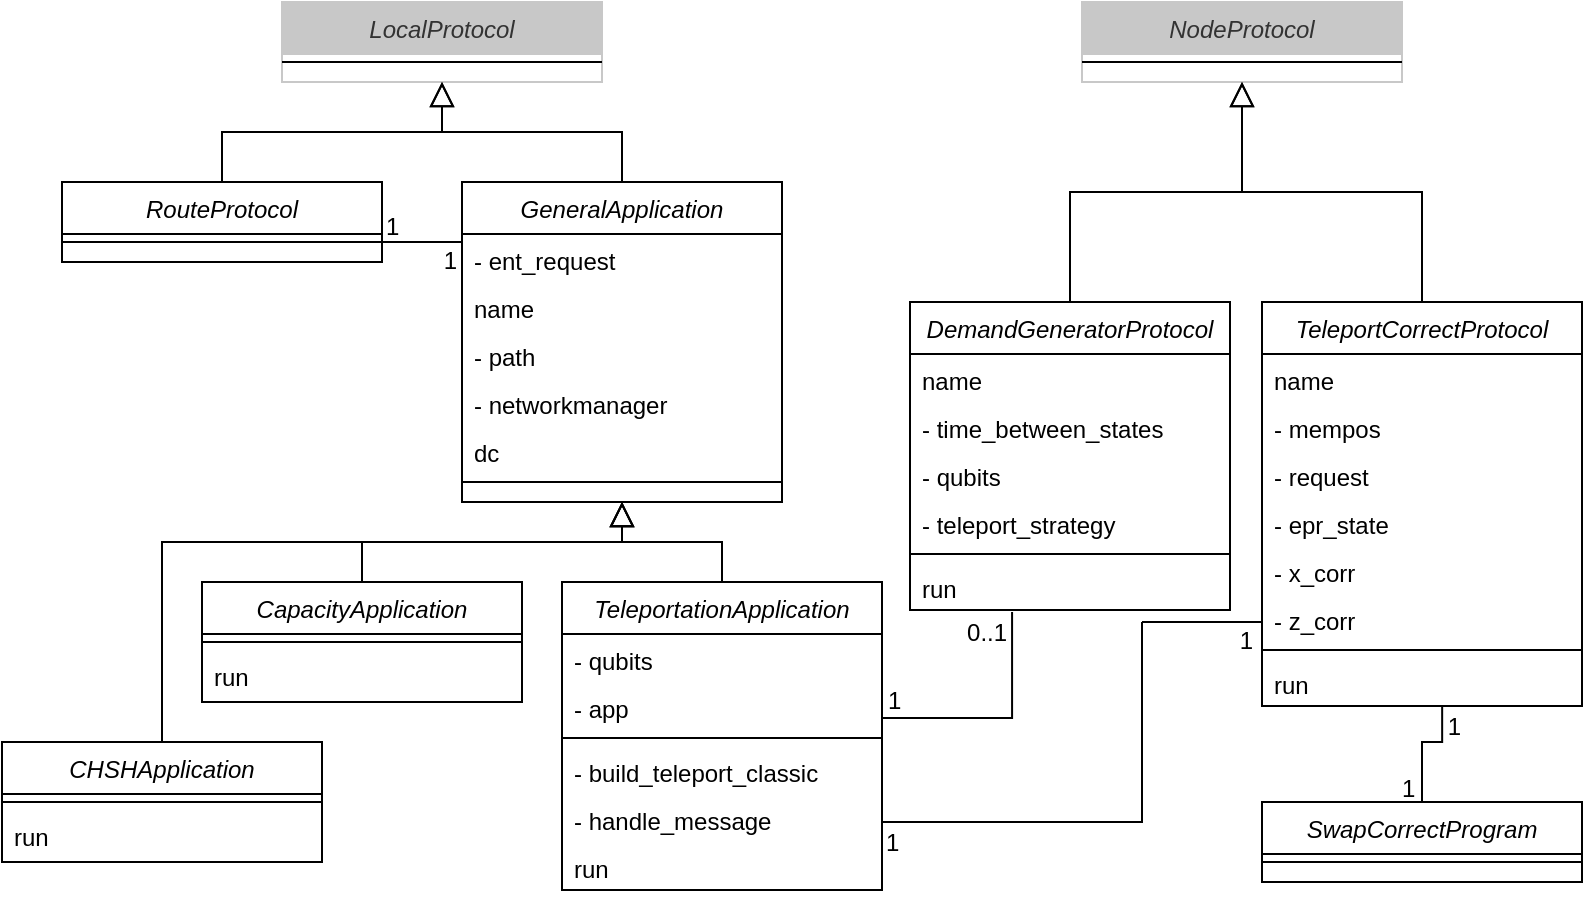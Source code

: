 <mxfile version="24.2.5" type="device">
  <diagram name="Página-1" id="HbB6mnqTpif25i7O_cQj">
    <mxGraphModel dx="1707" dy="1064" grid="1" gridSize="10" guides="1" tooltips="1" connect="1" arrows="1" fold="1" page="1" pageScale="1" pageWidth="827" pageHeight="583" math="0" shadow="0">
      <root>
        <mxCell id="0" />
        <mxCell id="1" parent="0" />
        <mxCell id="J5xnonyXM6tNNpYRhEmW-1" value="LocalProtocol" style="swimlane;fontStyle=2;align=center;verticalAlign=top;childLayout=stackLayout;horizontal=1;startSize=26;horizontalStack=0;resizeParent=1;resizeLast=0;collapsible=1;marginBottom=0;rounded=0;shadow=0;strokeWidth=1;fillColor=#c8c8c8;fontColor=#333333;strokeColor=#c8c8c8;" parent="1" vertex="1">
          <mxGeometry x="100" y="-160" width="160" height="40" as="geometry">
            <mxRectangle x="230" y="140" width="160" height="26" as="alternateBounds" />
          </mxGeometry>
        </mxCell>
        <mxCell id="J5xnonyXM6tNNpYRhEmW-2" value="" style="line;html=1;strokeWidth=1;align=left;verticalAlign=middle;spacingTop=-1;spacingLeft=3;spacingRight=3;rotatable=0;labelPosition=right;points=[];portConstraint=eastwest;" parent="J5xnonyXM6tNNpYRhEmW-1" vertex="1">
          <mxGeometry y="26" width="160" height="8" as="geometry" />
        </mxCell>
        <mxCell id="J5xnonyXM6tNNpYRhEmW-3" value="GeneralApplication" style="swimlane;fontStyle=2;align=center;verticalAlign=top;childLayout=stackLayout;horizontal=1;startSize=26;horizontalStack=0;resizeParent=1;resizeLast=0;collapsible=1;marginBottom=0;rounded=0;shadow=0;strokeWidth=1;" parent="1" vertex="1">
          <mxGeometry x="190" y="-70" width="160" height="160" as="geometry">
            <mxRectangle x="230" y="140" width="160" height="26" as="alternateBounds" />
          </mxGeometry>
        </mxCell>
        <mxCell id="J5xnonyXM6tNNpYRhEmW-6" value="- ent_request" style="text;align=left;verticalAlign=top;spacingLeft=4;spacingRight=4;overflow=hidden;rotatable=0;points=[[0,0.5],[1,0.5]];portConstraint=eastwest;" parent="J5xnonyXM6tNNpYRhEmW-3" vertex="1">
          <mxGeometry y="26" width="160" height="24" as="geometry" />
        </mxCell>
        <mxCell id="J5xnonyXM6tNNpYRhEmW-7" value="name" style="text;align=left;verticalAlign=top;spacingLeft=4;spacingRight=4;overflow=hidden;rotatable=0;points=[[0,0.5],[1,0.5]];portConstraint=eastwest;" parent="J5xnonyXM6tNNpYRhEmW-3" vertex="1">
          <mxGeometry y="50" width="160" height="24" as="geometry" />
        </mxCell>
        <mxCell id="J5xnonyXM6tNNpYRhEmW-8" value="- path" style="text;align=left;verticalAlign=top;spacingLeft=4;spacingRight=4;overflow=hidden;rotatable=0;points=[[0,0.5],[1,0.5]];portConstraint=eastwest;" parent="J5xnonyXM6tNNpYRhEmW-3" vertex="1">
          <mxGeometry y="74" width="160" height="24" as="geometry" />
        </mxCell>
        <mxCell id="J5xnonyXM6tNNpYRhEmW-12" value="- networkmanager" style="text;align=left;verticalAlign=top;spacingLeft=4;spacingRight=4;overflow=hidden;rotatable=0;points=[[0,0.5],[1,0.5]];portConstraint=eastwest;" parent="J5xnonyXM6tNNpYRhEmW-3" vertex="1">
          <mxGeometry y="98" width="160" height="24" as="geometry" />
        </mxCell>
        <mxCell id="J5xnonyXM6tNNpYRhEmW-13" value="dc" style="text;align=left;verticalAlign=top;spacingLeft=4;spacingRight=4;overflow=hidden;rotatable=0;points=[[0,0.5],[1,0.5]];portConstraint=eastwest;" parent="J5xnonyXM6tNNpYRhEmW-3" vertex="1">
          <mxGeometry y="122" width="160" height="24" as="geometry" />
        </mxCell>
        <mxCell id="J5xnonyXM6tNNpYRhEmW-5" value="" style="line;html=1;strokeWidth=1;align=left;verticalAlign=middle;spacingTop=-1;spacingLeft=3;spacingRight=3;rotatable=0;labelPosition=right;points=[];portConstraint=eastwest;" parent="J5xnonyXM6tNNpYRhEmW-3" vertex="1">
          <mxGeometry y="146" width="160" height="8" as="geometry" />
        </mxCell>
        <mxCell id="J5xnonyXM6tNNpYRhEmW-9" value="" style="endArrow=block;endSize=10;endFill=0;shadow=0;strokeWidth=1;rounded=0;curved=0;edgeStyle=elbowEdgeStyle;elbow=vertical;entryX=0.5;entryY=1;entryDx=0;entryDy=0;exitX=0.5;exitY=0;exitDx=0;exitDy=0;" parent="1" source="J5xnonyXM6tNNpYRhEmW-3" target="J5xnonyXM6tNNpYRhEmW-1" edge="1">
          <mxGeometry width="160" relative="1" as="geometry">
            <mxPoint x="350" y="-70" as="sourcePoint" />
            <mxPoint x="280" y="10" as="targetPoint" />
            <Array as="points" />
          </mxGeometry>
        </mxCell>
        <mxCell id="J5xnonyXM6tNNpYRhEmW-10" value="NodeProtocol" style="swimlane;fontStyle=2;align=center;verticalAlign=top;childLayout=stackLayout;horizontal=1;startSize=26;horizontalStack=0;resizeParent=1;resizeLast=0;collapsible=1;marginBottom=0;rounded=0;shadow=0;strokeWidth=1;fillColor=#c8c8c8;fontColor=#333333;strokeColor=#c8c8c8;" parent="1" vertex="1">
          <mxGeometry x="500" y="-160" width="160" height="40" as="geometry">
            <mxRectangle x="230" y="140" width="160" height="26" as="alternateBounds" />
          </mxGeometry>
        </mxCell>
        <mxCell id="J5xnonyXM6tNNpYRhEmW-11" value="" style="line;html=1;strokeWidth=1;align=left;verticalAlign=middle;spacingTop=-1;spacingLeft=3;spacingRight=3;rotatable=0;labelPosition=right;points=[];portConstraint=eastwest;" parent="J5xnonyXM6tNNpYRhEmW-10" vertex="1">
          <mxGeometry y="26" width="160" height="8" as="geometry" />
        </mxCell>
        <mxCell id="J5xnonyXM6tNNpYRhEmW-14" value="CapacityApplication" style="swimlane;fontStyle=2;align=center;verticalAlign=top;childLayout=stackLayout;horizontal=1;startSize=26;horizontalStack=0;resizeParent=1;resizeLast=0;collapsible=1;marginBottom=0;rounded=0;shadow=0;strokeWidth=1;" parent="1" vertex="1">
          <mxGeometry x="60" y="130" width="160" height="60" as="geometry">
            <mxRectangle x="230" y="140" width="160" height="26" as="alternateBounds" />
          </mxGeometry>
        </mxCell>
        <mxCell id="J5xnonyXM6tNNpYRhEmW-16" value="" style="line;html=1;strokeWidth=1;align=left;verticalAlign=middle;spacingTop=-1;spacingLeft=3;spacingRight=3;rotatable=0;labelPosition=right;points=[];portConstraint=eastwest;" parent="J5xnonyXM6tNNpYRhEmW-14" vertex="1">
          <mxGeometry y="26" width="160" height="8" as="geometry" />
        </mxCell>
        <mxCell id="J5xnonyXM6tNNpYRhEmW-19" value="run" style="text;align=left;verticalAlign=top;spacingLeft=4;spacingRight=4;overflow=hidden;rotatable=0;points=[[0,0.5],[1,0.5]];portConstraint=eastwest;" parent="J5xnonyXM6tNNpYRhEmW-14" vertex="1">
          <mxGeometry y="34" width="160" height="24" as="geometry" />
        </mxCell>
        <mxCell id="J5xnonyXM6tNNpYRhEmW-30" value="TeleportationApplication" style="swimlane;fontStyle=2;align=center;verticalAlign=top;childLayout=stackLayout;horizontal=1;startSize=26;horizontalStack=0;resizeParent=1;resizeLast=0;collapsible=1;marginBottom=0;rounded=0;shadow=0;strokeWidth=1;" parent="1" vertex="1">
          <mxGeometry x="240" y="130" width="160" height="154" as="geometry">
            <mxRectangle x="230" y="140" width="160" height="26" as="alternateBounds" />
          </mxGeometry>
        </mxCell>
        <mxCell id="J5xnonyXM6tNNpYRhEmW-33" value="- qubits" style="text;align=left;verticalAlign=top;spacingLeft=4;spacingRight=4;overflow=hidden;rotatable=0;points=[[0,0.5],[1,0.5]];portConstraint=eastwest;" parent="J5xnonyXM6tNNpYRhEmW-30" vertex="1">
          <mxGeometry y="26" width="160" height="24" as="geometry" />
        </mxCell>
        <mxCell id="J5xnonyXM6tNNpYRhEmW-34" value="- app" style="text;align=left;verticalAlign=top;spacingLeft=4;spacingRight=4;overflow=hidden;rotatable=0;points=[[0,0.5],[1,0.5]];portConstraint=eastwest;" parent="J5xnonyXM6tNNpYRhEmW-30" vertex="1">
          <mxGeometry y="50" width="160" height="24" as="geometry" />
        </mxCell>
        <mxCell id="J5xnonyXM6tNNpYRhEmW-31" value="" style="line;html=1;strokeWidth=1;align=left;verticalAlign=middle;spacingTop=-1;spacingLeft=3;spacingRight=3;rotatable=0;labelPosition=right;points=[];portConstraint=eastwest;" parent="J5xnonyXM6tNNpYRhEmW-30" vertex="1">
          <mxGeometry y="74" width="160" height="8" as="geometry" />
        </mxCell>
        <mxCell id="J5xnonyXM6tNNpYRhEmW-32" value="- build_teleport_classic" style="text;align=left;verticalAlign=top;spacingLeft=4;spacingRight=4;overflow=hidden;rotatable=0;points=[[0,0.5],[1,0.5]];portConstraint=eastwest;" parent="J5xnonyXM6tNNpYRhEmW-30" vertex="1">
          <mxGeometry y="82" width="160" height="24" as="geometry" />
        </mxCell>
        <mxCell id="J5xnonyXM6tNNpYRhEmW-36" value="- handle_message" style="text;align=left;verticalAlign=top;spacingLeft=4;spacingRight=4;overflow=hidden;rotatable=0;points=[[0,0.5],[1,0.5]];portConstraint=eastwest;" parent="J5xnonyXM6tNNpYRhEmW-30" vertex="1">
          <mxGeometry y="106" width="160" height="24" as="geometry" />
        </mxCell>
        <mxCell id="J5xnonyXM6tNNpYRhEmW-35" value="run" style="text;align=left;verticalAlign=top;spacingLeft=4;spacingRight=4;overflow=hidden;rotatable=0;points=[[0,0.5],[1,0.5]];portConstraint=eastwest;" parent="J5xnonyXM6tNNpYRhEmW-30" vertex="1">
          <mxGeometry y="130" width="160" height="24" as="geometry" />
        </mxCell>
        <mxCell id="J5xnonyXM6tNNpYRhEmW-37" value="RouteProtocol" style="swimlane;fontStyle=2;align=center;verticalAlign=top;childLayout=stackLayout;horizontal=1;startSize=26;horizontalStack=0;resizeParent=1;resizeLast=0;collapsible=1;marginBottom=0;rounded=0;shadow=0;strokeWidth=1;" parent="1" vertex="1">
          <mxGeometry x="-10" y="-70" width="160" height="40" as="geometry">
            <mxRectangle x="230" y="140" width="160" height="26" as="alternateBounds" />
          </mxGeometry>
        </mxCell>
        <mxCell id="J5xnonyXM6tNNpYRhEmW-38" value="" style="line;html=1;strokeWidth=1;align=left;verticalAlign=middle;spacingTop=-1;spacingLeft=3;spacingRight=3;rotatable=0;labelPosition=right;points=[];portConstraint=eastwest;" parent="J5xnonyXM6tNNpYRhEmW-37" vertex="1">
          <mxGeometry y="26" width="160" height="8" as="geometry" />
        </mxCell>
        <mxCell id="J5xnonyXM6tNNpYRhEmW-40" value="" style="endArrow=block;endSize=10;endFill=0;shadow=0;strokeWidth=1;rounded=0;curved=0;edgeStyle=elbowEdgeStyle;elbow=vertical;exitX=0.5;exitY=0;exitDx=0;exitDy=0;" parent="1" source="J5xnonyXM6tNNpYRhEmW-37" edge="1">
          <mxGeometry width="160" relative="1" as="geometry">
            <mxPoint x="300" y="-60" as="sourcePoint" />
            <mxPoint x="180" y="-120" as="targetPoint" />
            <Array as="points" />
          </mxGeometry>
        </mxCell>
        <mxCell id="J5xnonyXM6tNNpYRhEmW-41" value="DemandGeneratorProtocol" style="swimlane;fontStyle=2;align=center;verticalAlign=top;childLayout=stackLayout;horizontal=1;startSize=26;horizontalStack=0;resizeParent=1;resizeLast=0;collapsible=1;marginBottom=0;rounded=0;shadow=0;strokeWidth=1;" parent="1" vertex="1">
          <mxGeometry x="414" y="-10" width="160" height="154" as="geometry">
            <mxRectangle x="230" y="140" width="160" height="26" as="alternateBounds" />
          </mxGeometry>
        </mxCell>
        <mxCell id="J5xnonyXM6tNNpYRhEmW-42" value="name" style="text;align=left;verticalAlign=top;spacingLeft=4;spacingRight=4;overflow=hidden;rotatable=0;points=[[0,0.5],[1,0.5]];portConstraint=eastwest;" parent="J5xnonyXM6tNNpYRhEmW-41" vertex="1">
          <mxGeometry y="26" width="160" height="24" as="geometry" />
        </mxCell>
        <mxCell id="J5xnonyXM6tNNpYRhEmW-43" value="- time_between_states" style="text;align=left;verticalAlign=top;spacingLeft=4;spacingRight=4;overflow=hidden;rotatable=0;points=[[0,0.5],[1,0.5]];portConstraint=eastwest;" parent="J5xnonyXM6tNNpYRhEmW-41" vertex="1">
          <mxGeometry y="50" width="160" height="24" as="geometry" />
        </mxCell>
        <mxCell id="J5xnonyXM6tNNpYRhEmW-48" value="- qubits" style="text;align=left;verticalAlign=top;spacingLeft=4;spacingRight=4;overflow=hidden;rotatable=0;points=[[0,0.5],[1,0.5]];portConstraint=eastwest;" parent="J5xnonyXM6tNNpYRhEmW-41" vertex="1">
          <mxGeometry y="74" width="160" height="24" as="geometry" />
        </mxCell>
        <mxCell id="J-S8saHEDZfQEJZiDwNq-1" value="- teleport_strategy" style="text;align=left;verticalAlign=top;spacingLeft=4;spacingRight=4;overflow=hidden;rotatable=0;points=[[0,0.5],[1,0.5]];portConstraint=eastwest;" parent="J5xnonyXM6tNNpYRhEmW-41" vertex="1">
          <mxGeometry y="98" width="160" height="24" as="geometry" />
        </mxCell>
        <mxCell id="J5xnonyXM6tNNpYRhEmW-44" value="" style="line;html=1;strokeWidth=1;align=left;verticalAlign=middle;spacingTop=-1;spacingLeft=3;spacingRight=3;rotatable=0;labelPosition=right;points=[];portConstraint=eastwest;" parent="J5xnonyXM6tNNpYRhEmW-41" vertex="1">
          <mxGeometry y="122" width="160" height="8" as="geometry" />
        </mxCell>
        <mxCell id="J5xnonyXM6tNNpYRhEmW-47" value="run" style="text;align=left;verticalAlign=top;spacingLeft=4;spacingRight=4;overflow=hidden;rotatable=0;points=[[0,0.5],[1,0.5]];portConstraint=eastwest;" parent="J5xnonyXM6tNNpYRhEmW-41" vertex="1">
          <mxGeometry y="130" width="160" height="24" as="geometry" />
        </mxCell>
        <mxCell id="J5xnonyXM6tNNpYRhEmW-49" value="TeleportCorrectProtocol" style="swimlane;fontStyle=2;align=center;verticalAlign=top;childLayout=stackLayout;horizontal=1;startSize=26;horizontalStack=0;resizeParent=1;resizeLast=0;collapsible=1;marginBottom=0;rounded=0;shadow=0;strokeWidth=1;" parent="1" vertex="1">
          <mxGeometry x="590" y="-10" width="160" height="202" as="geometry">
            <mxRectangle x="230" y="140" width="160" height="26" as="alternateBounds" />
          </mxGeometry>
        </mxCell>
        <mxCell id="J5xnonyXM6tNNpYRhEmW-50" value="name" style="text;align=left;verticalAlign=top;spacingLeft=4;spacingRight=4;overflow=hidden;rotatable=0;points=[[0,0.5],[1,0.5]];portConstraint=eastwest;" parent="J5xnonyXM6tNNpYRhEmW-49" vertex="1">
          <mxGeometry y="26" width="160" height="24" as="geometry" />
        </mxCell>
        <mxCell id="J5xnonyXM6tNNpYRhEmW-51" value="- mempos" style="text;align=left;verticalAlign=top;spacingLeft=4;spacingRight=4;overflow=hidden;rotatable=0;points=[[0,0.5],[1,0.5]];portConstraint=eastwest;" parent="J5xnonyXM6tNNpYRhEmW-49" vertex="1">
          <mxGeometry y="50" width="160" height="24" as="geometry" />
        </mxCell>
        <mxCell id="J5xnonyXM6tNNpYRhEmW-52" value="- request" style="text;align=left;verticalAlign=top;spacingLeft=4;spacingRight=4;overflow=hidden;rotatable=0;points=[[0,0.5],[1,0.5]];portConstraint=eastwest;" parent="J5xnonyXM6tNNpYRhEmW-49" vertex="1">
          <mxGeometry y="74" width="160" height="24" as="geometry" />
        </mxCell>
        <mxCell id="J5xnonyXM6tNNpYRhEmW-55" value="- epr_state" style="text;align=left;verticalAlign=top;spacingLeft=4;spacingRight=4;overflow=hidden;rotatable=0;points=[[0,0.5],[1,0.5]];portConstraint=eastwest;" parent="J5xnonyXM6tNNpYRhEmW-49" vertex="1">
          <mxGeometry y="98" width="160" height="24" as="geometry" />
        </mxCell>
        <mxCell id="J5xnonyXM6tNNpYRhEmW-56" value="- x_corr" style="text;align=left;verticalAlign=top;spacingLeft=4;spacingRight=4;overflow=hidden;rotatable=0;points=[[0,0.5],[1,0.5]];portConstraint=eastwest;" parent="J5xnonyXM6tNNpYRhEmW-49" vertex="1">
          <mxGeometry y="122" width="160" height="24" as="geometry" />
        </mxCell>
        <mxCell id="J5xnonyXM6tNNpYRhEmW-57" value="- z_corr" style="text;align=left;verticalAlign=top;spacingLeft=4;spacingRight=4;overflow=hidden;rotatable=0;points=[[0,0.5],[1,0.5]];portConstraint=eastwest;" parent="J5xnonyXM6tNNpYRhEmW-49" vertex="1">
          <mxGeometry y="146" width="160" height="24" as="geometry" />
        </mxCell>
        <mxCell id="J5xnonyXM6tNNpYRhEmW-53" value="" style="line;html=1;strokeWidth=1;align=left;verticalAlign=middle;spacingTop=-1;spacingLeft=3;spacingRight=3;rotatable=0;labelPosition=right;points=[];portConstraint=eastwest;" parent="J5xnonyXM6tNNpYRhEmW-49" vertex="1">
          <mxGeometry y="170" width="160" height="8" as="geometry" />
        </mxCell>
        <mxCell id="J5xnonyXM6tNNpYRhEmW-54" value="run" style="text;align=left;verticalAlign=top;spacingLeft=4;spacingRight=4;overflow=hidden;rotatable=0;points=[[0,0.5],[1,0.5]];portConstraint=eastwest;" parent="J5xnonyXM6tNNpYRhEmW-49" vertex="1">
          <mxGeometry y="178" width="160" height="24" as="geometry" />
        </mxCell>
        <mxCell id="J5xnonyXM6tNNpYRhEmW-59" value="SwapCorrectProgram" style="swimlane;fontStyle=2;align=center;verticalAlign=top;childLayout=stackLayout;horizontal=1;startSize=26;horizontalStack=0;resizeParent=1;resizeLast=0;collapsible=1;marginBottom=0;rounded=0;shadow=0;strokeWidth=1;" parent="1" vertex="1">
          <mxGeometry x="590" y="240" width="160" height="40" as="geometry">
            <mxRectangle x="230" y="140" width="160" height="26" as="alternateBounds" />
          </mxGeometry>
        </mxCell>
        <mxCell id="J5xnonyXM6tNNpYRhEmW-60" value="" style="line;html=1;strokeWidth=1;align=left;verticalAlign=middle;spacingTop=-1;spacingLeft=3;spacingRight=3;rotatable=0;labelPosition=right;points=[];portConstraint=eastwest;" parent="J5xnonyXM6tNNpYRhEmW-59" vertex="1">
          <mxGeometry y="26" width="160" height="8" as="geometry" />
        </mxCell>
        <mxCell id="J5xnonyXM6tNNpYRhEmW-62" value="" style="endArrow=block;endSize=10;endFill=0;shadow=0;strokeWidth=1;rounded=0;curved=0;edgeStyle=elbowEdgeStyle;elbow=vertical;exitX=0.5;exitY=0;exitDx=0;exitDy=0;entryX=0.5;entryY=1;entryDx=0;entryDy=0;" parent="1" source="J5xnonyXM6tNNpYRhEmW-14" target="J5xnonyXM6tNNpYRhEmW-3" edge="1">
          <mxGeometry width="160" relative="1" as="geometry">
            <mxPoint x="100" y="-60" as="sourcePoint" />
            <mxPoint x="190" y="-110" as="targetPoint" />
            <Array as="points" />
          </mxGeometry>
        </mxCell>
        <mxCell id="J5xnonyXM6tNNpYRhEmW-63" value="" style="endArrow=block;endSize=10;endFill=0;shadow=0;strokeWidth=1;rounded=0;curved=0;edgeStyle=elbowEdgeStyle;elbow=vertical;exitX=0.5;exitY=0;exitDx=0;exitDy=0;" parent="1" source="J5xnonyXM6tNNpYRhEmW-30" edge="1">
          <mxGeometry width="160" relative="1" as="geometry">
            <mxPoint x="150" y="140" as="sourcePoint" />
            <mxPoint x="270" y="90" as="targetPoint" />
            <Array as="points" />
          </mxGeometry>
        </mxCell>
        <mxCell id="J5xnonyXM6tNNpYRhEmW-64" value="" style="endArrow=block;endSize=10;endFill=0;shadow=0;strokeWidth=1;rounded=0;curved=0;edgeStyle=elbowEdgeStyle;elbow=vertical;entryX=0.5;entryY=1;entryDx=0;entryDy=0;exitX=0.5;exitY=0;exitDx=0;exitDy=0;" parent="1" source="J5xnonyXM6tNNpYRhEmW-41" target="J5xnonyXM6tNNpYRhEmW-10" edge="1">
          <mxGeometry width="160" relative="1" as="geometry">
            <mxPoint x="280" y="-60" as="sourcePoint" />
            <mxPoint x="190" y="-110" as="targetPoint" />
            <Array as="points" />
          </mxGeometry>
        </mxCell>
        <mxCell id="J5xnonyXM6tNNpYRhEmW-65" value="" style="endArrow=block;endSize=10;endFill=0;shadow=0;strokeWidth=1;rounded=0;curved=0;edgeStyle=elbowEdgeStyle;elbow=vertical;entryX=0.5;entryY=1;entryDx=0;entryDy=0;exitX=0.5;exitY=0;exitDx=0;exitDy=0;" parent="1" source="J5xnonyXM6tNNpYRhEmW-49" target="J5xnonyXM6tNNpYRhEmW-10" edge="1">
          <mxGeometry width="160" relative="1" as="geometry">
            <mxPoint x="640" y="-45" as="sourcePoint" />
            <mxPoint x="530" y="-110" as="targetPoint" />
            <Array as="points" />
          </mxGeometry>
        </mxCell>
        <mxCell id="SsP1PJrtxPvDjDF-yOpc-1" value="" style="endArrow=none;shadow=0;strokeWidth=1;rounded=0;curved=0;endFill=0;edgeStyle=elbowEdgeStyle;elbow=vertical;exitX=1;exitY=0.25;exitDx=0;exitDy=0;entryX=0;entryY=0.5;entryDx=0;entryDy=0;" parent="1" source="J5xnonyXM6tNNpYRhEmW-37" target="J5xnonyXM6tNNpYRhEmW-7" edge="1">
          <mxGeometry x="0.5" y="41" relative="1" as="geometry">
            <mxPoint x="90" y="190" as="sourcePoint" />
            <mxPoint x="150" y="50" as="targetPoint" />
            <mxPoint x="-40" y="32" as="offset" />
            <Array as="points">
              <mxPoint x="170" y="-40" />
            </Array>
          </mxGeometry>
        </mxCell>
        <mxCell id="SsP1PJrtxPvDjDF-yOpc-2" value="1" style="resizable=0;align=left;verticalAlign=bottom;labelBackgroundColor=none;fontSize=12;" parent="SsP1PJrtxPvDjDF-yOpc-1" connectable="0" vertex="1">
          <mxGeometry x="-1" relative="1" as="geometry">
            <mxPoint y="21" as="offset" />
          </mxGeometry>
        </mxCell>
        <mxCell id="SsP1PJrtxPvDjDF-yOpc-3" value="1" style="resizable=0;align=right;verticalAlign=bottom;labelBackgroundColor=none;fontSize=12;" parent="SsP1PJrtxPvDjDF-yOpc-1" connectable="0" vertex="1">
          <mxGeometry x="1" relative="1" as="geometry">
            <mxPoint x="-1" y="-14" as="offset" />
          </mxGeometry>
        </mxCell>
        <mxCell id="SsP1PJrtxPvDjDF-yOpc-4" value="" style="endArrow=none;shadow=0;strokeWidth=1;rounded=0;curved=0;endFill=0;edgeStyle=elbowEdgeStyle;elbow=vertical;exitX=1;exitY=0.5;exitDx=0;exitDy=0;entryX=0.319;entryY=1.042;entryDx=0;entryDy=0;entryPerimeter=0;" parent="1" source="J5xnonyXM6tNNpYRhEmW-33" target="J5xnonyXM6tNNpYRhEmW-47" edge="1">
          <mxGeometry x="0.5" y="41" relative="1" as="geometry">
            <mxPoint x="450" y="178" as="sourcePoint" />
            <mxPoint x="490" y="230" as="targetPoint" />
            <mxPoint x="-40" y="32" as="offset" />
            <Array as="points">
              <mxPoint x="470" y="198" />
            </Array>
          </mxGeometry>
        </mxCell>
        <mxCell id="SsP1PJrtxPvDjDF-yOpc-5" value="1" style="resizable=0;align=left;verticalAlign=bottom;labelBackgroundColor=none;fontSize=12;" parent="SsP1PJrtxPvDjDF-yOpc-4" connectable="0" vertex="1">
          <mxGeometry x="-1" relative="1" as="geometry">
            <mxPoint x="1" y="30" as="offset" />
          </mxGeometry>
        </mxCell>
        <mxCell id="SsP1PJrtxPvDjDF-yOpc-6" value="0..1" style="resizable=0;align=right;verticalAlign=bottom;labelBackgroundColor=none;fontSize=12;" parent="SsP1PJrtxPvDjDF-yOpc-4" connectable="0" vertex="1">
          <mxGeometry x="1" relative="1" as="geometry">
            <mxPoint x="-1" y="19" as="offset" />
          </mxGeometry>
        </mxCell>
        <mxCell id="SsP1PJrtxPvDjDF-yOpc-7" value="" style="endArrow=none;shadow=0;strokeWidth=1;rounded=0;curved=0;endFill=0;edgeStyle=elbowEdgeStyle;elbow=vertical;exitX=1;exitY=0.5;exitDx=0;exitDy=0;" parent="1" source="J5xnonyXM6tNNpYRhEmW-36" edge="1">
          <mxGeometry x="0.5" y="41" relative="1" as="geometry">
            <mxPoint x="410" y="178" as="sourcePoint" />
            <mxPoint x="530" y="150" as="targetPoint" />
            <mxPoint x="-40" y="32" as="offset" />
            <Array as="points">
              <mxPoint x="470" y="250" />
            </Array>
          </mxGeometry>
        </mxCell>
        <mxCell id="SsP1PJrtxPvDjDF-yOpc-8" value="1" style="resizable=0;align=left;verticalAlign=bottom;labelBackgroundColor=none;fontSize=12;" parent="SsP1PJrtxPvDjDF-yOpc-7" connectable="0" vertex="1">
          <mxGeometry x="-1" relative="1" as="geometry">
            <mxPoint y="21" as="offset" />
          </mxGeometry>
        </mxCell>
        <mxCell id="SsP1PJrtxPvDjDF-yOpc-9" value="1" style="resizable=0;align=right;verticalAlign=bottom;labelBackgroundColor=none;fontSize=12;" parent="SsP1PJrtxPvDjDF-yOpc-7" connectable="0" vertex="1">
          <mxGeometry x="1" relative="1" as="geometry">
            <mxPoint x="57" y="18" as="offset" />
          </mxGeometry>
        </mxCell>
        <mxCell id="SsP1PJrtxPvDjDF-yOpc-10" value="" style="endArrow=none;html=1;rounded=0;" parent="1" edge="1">
          <mxGeometry width="50" height="50" relative="1" as="geometry">
            <mxPoint x="530" y="150" as="sourcePoint" />
            <mxPoint x="590" y="150" as="targetPoint" />
          </mxGeometry>
        </mxCell>
        <mxCell id="SsP1PJrtxPvDjDF-yOpc-11" value="" style="endArrow=none;shadow=0;strokeWidth=1;rounded=0;curved=0;endFill=0;edgeStyle=elbowEdgeStyle;elbow=vertical;exitX=0.5;exitY=0;exitDx=0;exitDy=0;entryX=0.563;entryY=1;entryDx=0;entryDy=0;entryPerimeter=0;" parent="1" source="J5xnonyXM6tNNpYRhEmW-59" target="J5xnonyXM6tNNpYRhEmW-54" edge="1">
          <mxGeometry x="0.5" y="41" relative="1" as="geometry">
            <mxPoint x="410" y="178" as="sourcePoint" />
            <mxPoint x="475" y="131" as="targetPoint" />
            <mxPoint x="-40" y="32" as="offset" />
            <Array as="points">
              <mxPoint x="660" y="210" />
            </Array>
          </mxGeometry>
        </mxCell>
        <mxCell id="SsP1PJrtxPvDjDF-yOpc-12" value="1" style="resizable=0;align=left;verticalAlign=bottom;labelBackgroundColor=none;fontSize=12;" parent="SsP1PJrtxPvDjDF-yOpc-11" connectable="0" vertex="1">
          <mxGeometry x="-1" relative="1" as="geometry">
            <mxPoint x="-12" y="2" as="offset" />
          </mxGeometry>
        </mxCell>
        <mxCell id="SsP1PJrtxPvDjDF-yOpc-13" value="1" style="resizable=0;align=right;verticalAlign=bottom;labelBackgroundColor=none;fontSize=12;" parent="SsP1PJrtxPvDjDF-yOpc-11" connectable="0" vertex="1">
          <mxGeometry x="1" relative="1" as="geometry">
            <mxPoint x="11" y="19" as="offset" />
          </mxGeometry>
        </mxCell>
        <mxCell id="V4GqiwWb7EpTXWPADFyZ-1" value="CHSHApplication" style="swimlane;fontStyle=2;align=center;verticalAlign=top;childLayout=stackLayout;horizontal=1;startSize=26;horizontalStack=0;resizeParent=1;resizeLast=0;collapsible=1;marginBottom=0;rounded=0;shadow=0;strokeWidth=1;" vertex="1" parent="1">
          <mxGeometry x="-40" y="210" width="160" height="60" as="geometry">
            <mxRectangle x="230" y="140" width="160" height="26" as="alternateBounds" />
          </mxGeometry>
        </mxCell>
        <mxCell id="V4GqiwWb7EpTXWPADFyZ-2" value="" style="line;html=1;strokeWidth=1;align=left;verticalAlign=middle;spacingTop=-1;spacingLeft=3;spacingRight=3;rotatable=0;labelPosition=right;points=[];portConstraint=eastwest;" vertex="1" parent="V4GqiwWb7EpTXWPADFyZ-1">
          <mxGeometry y="26" width="160" height="8" as="geometry" />
        </mxCell>
        <mxCell id="V4GqiwWb7EpTXWPADFyZ-3" value="run" style="text;align=left;verticalAlign=top;spacingLeft=4;spacingRight=4;overflow=hidden;rotatable=0;points=[[0,0.5],[1,0.5]];portConstraint=eastwest;" vertex="1" parent="V4GqiwWb7EpTXWPADFyZ-1">
          <mxGeometry y="34" width="160" height="24" as="geometry" />
        </mxCell>
        <mxCell id="V4GqiwWb7EpTXWPADFyZ-4" value="" style="endArrow=block;endSize=10;endFill=0;shadow=0;strokeWidth=1;rounded=0;curved=0;edgeStyle=elbowEdgeStyle;elbow=vertical;exitX=0.5;exitY=0;exitDx=0;exitDy=0;entryX=0.5;entryY=1;entryDx=0;entryDy=0;" edge="1" parent="1" source="V4GqiwWb7EpTXWPADFyZ-1" target="J5xnonyXM6tNNpYRhEmW-3">
          <mxGeometry width="160" relative="1" as="geometry">
            <mxPoint x="150" y="140" as="sourcePoint" />
            <mxPoint x="280" y="100" as="targetPoint" />
            <Array as="points">
              <mxPoint x="150" y="110" />
            </Array>
          </mxGeometry>
        </mxCell>
      </root>
    </mxGraphModel>
  </diagram>
</mxfile>
